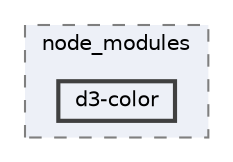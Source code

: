 digraph "C:/Users/arisc/OneDrive/Documents/GitHub/FINAL/EcoEats-Project/node_modules/d3-color"
{
 // LATEX_PDF_SIZE
  bgcolor="transparent";
  edge [fontname=Helvetica,fontsize=10,labelfontname=Helvetica,labelfontsize=10];
  node [fontname=Helvetica,fontsize=10,shape=box,height=0.2,width=0.4];
  compound=true
  subgraph clusterdir_5091f2b68170d33f954320199e2fed0a {
    graph [ bgcolor="#edf0f7", pencolor="grey50", label="node_modules", fontname=Helvetica,fontsize=10 style="filled,dashed", URL="dir_5091f2b68170d33f954320199e2fed0a.html",tooltip=""]
  dir_8168c2f22bde913007c7d4b4295a815a [label="d3-color", fillcolor="#edf0f7", color="grey25", style="filled,bold", URL="dir_8168c2f22bde913007c7d4b4295a815a.html",tooltip=""];
  }
}

